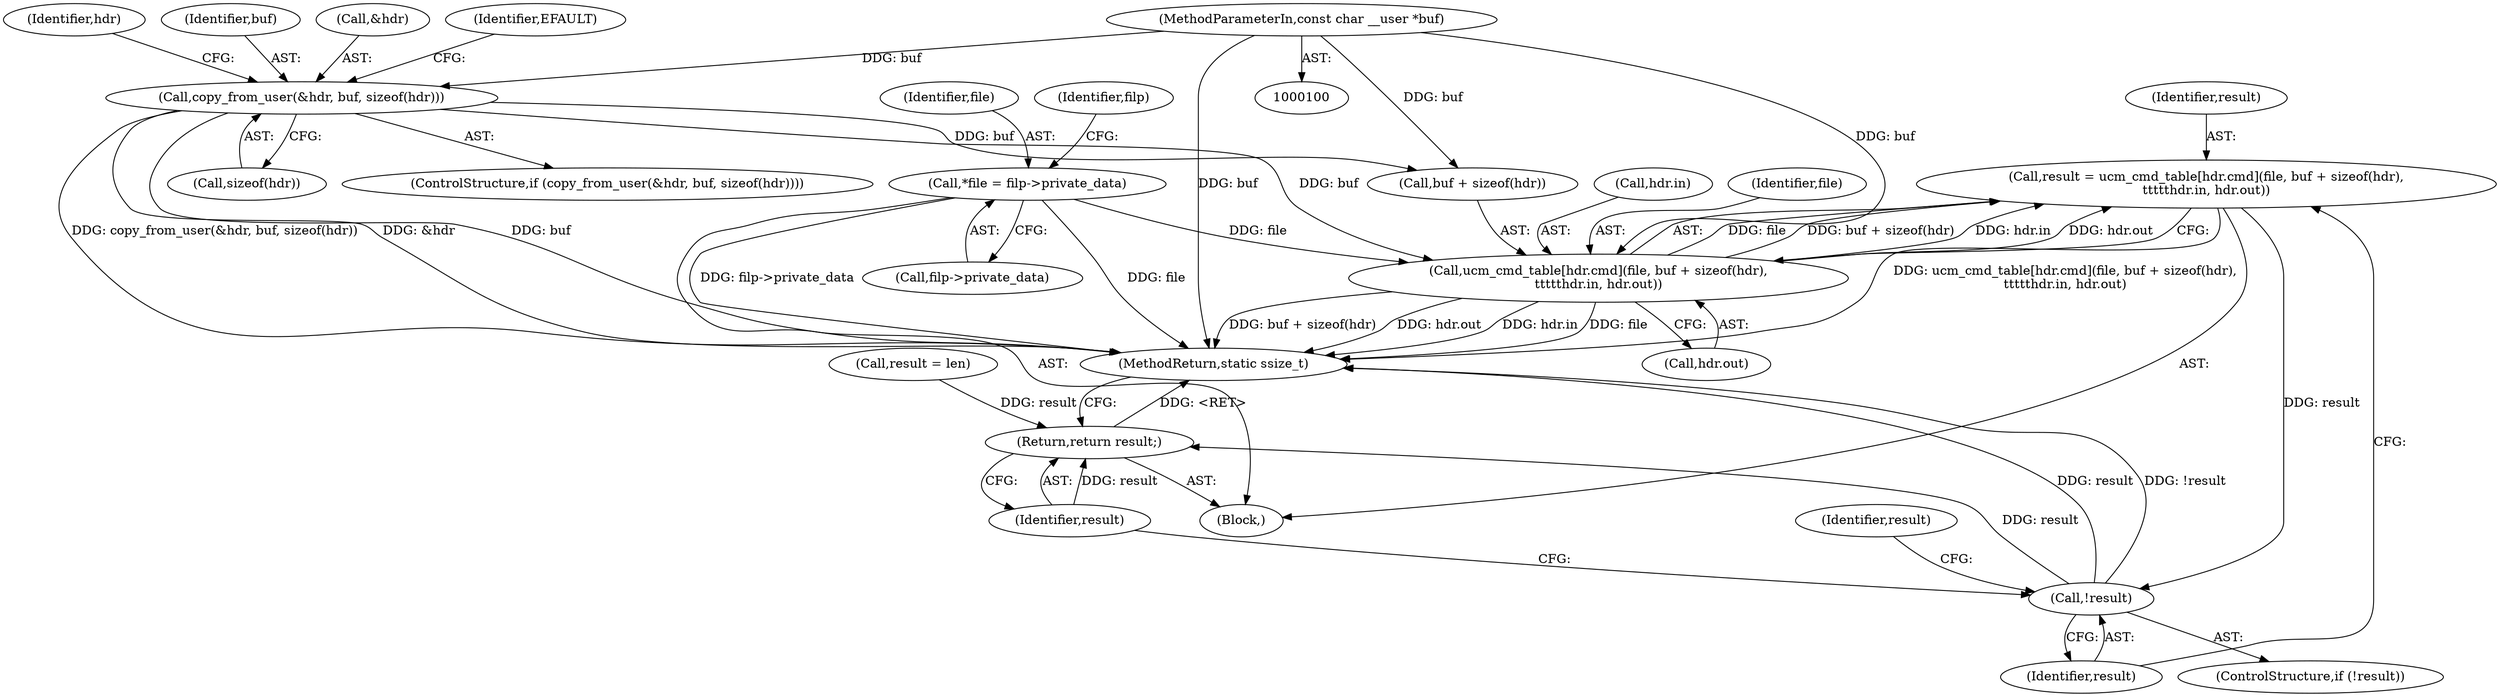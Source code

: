 digraph "0_linux_e6bd18f57aad1a2d1ef40e646d03ed0f2515c9e3@integer" {
"1000162" [label="(Call,result = ucm_cmd_table[hdr.cmd](file, buf + sizeof(hdr),\n\t\t\t\t\thdr.in, hdr.out))"];
"1000164" [label="(Call,ucm_cmd_table[hdr.cmd](file, buf + sizeof(hdr),\n\t\t\t\t\thdr.in, hdr.out))"];
"1000107" [label="(Call,*file = filp->private_data)"];
"1000131" [label="(Call,copy_from_user(&hdr, buf, sizeof(hdr)))"];
"1000102" [label="(MethodParameterIn,const char __user *buf)"];
"1000177" [label="(Call,!result)"];
"1000182" [label="(Return,return result;)"];
"1000139" [label="(Identifier,EFAULT)"];
"1000166" [label="(Call,buf + sizeof(hdr))"];
"1000182" [label="(Return,return result;)"];
"1000177" [label="(Call,!result)"];
"1000130" [label="(ControlStructure,if (copy_from_user(&hdr, buf, sizeof(hdr))))"];
"1000143" [label="(Identifier,hdr)"];
"1000180" [label="(Identifier,result)"];
"1000109" [label="(Call,filp->private_data)"];
"1000165" [label="(Identifier,file)"];
"1000184" [label="(MethodReturn,static ssize_t)"];
"1000164" [label="(Call,ucm_cmd_table[hdr.cmd](file, buf + sizeof(hdr),\n\t\t\t\t\thdr.in, hdr.out))"];
"1000118" [label="(Identifier,filp)"];
"1000135" [label="(Call,sizeof(hdr))"];
"1000108" [label="(Identifier,file)"];
"1000183" [label="(Identifier,result)"];
"1000178" [label="(Identifier,result)"];
"1000131" [label="(Call,copy_from_user(&hdr, buf, sizeof(hdr)))"];
"1000107" [label="(Call,*file = filp->private_data)"];
"1000162" [label="(Call,result = ucm_cmd_table[hdr.cmd](file, buf + sizeof(hdr),\n\t\t\t\t\thdr.in, hdr.out))"];
"1000163" [label="(Identifier,result)"];
"1000102" [label="(MethodParameterIn,const char __user *buf)"];
"1000179" [label="(Call,result = len)"];
"1000176" [label="(ControlStructure,if (!result))"];
"1000134" [label="(Identifier,buf)"];
"1000170" [label="(Call,hdr.in)"];
"1000132" [label="(Call,&hdr)"];
"1000173" [label="(Call,hdr.out)"];
"1000105" [label="(Block,)"];
"1000162" -> "1000105"  [label="AST: "];
"1000162" -> "1000164"  [label="CFG: "];
"1000163" -> "1000162"  [label="AST: "];
"1000164" -> "1000162"  [label="AST: "];
"1000178" -> "1000162"  [label="CFG: "];
"1000162" -> "1000184"  [label="DDG: ucm_cmd_table[hdr.cmd](file, buf + sizeof(hdr),\n\t\t\t\t\thdr.in, hdr.out)"];
"1000164" -> "1000162"  [label="DDG: file"];
"1000164" -> "1000162"  [label="DDG: buf + sizeof(hdr)"];
"1000164" -> "1000162"  [label="DDG: hdr.in"];
"1000164" -> "1000162"  [label="DDG: hdr.out"];
"1000162" -> "1000177"  [label="DDG: result"];
"1000164" -> "1000173"  [label="CFG: "];
"1000165" -> "1000164"  [label="AST: "];
"1000166" -> "1000164"  [label="AST: "];
"1000170" -> "1000164"  [label="AST: "];
"1000173" -> "1000164"  [label="AST: "];
"1000164" -> "1000184"  [label="DDG: buf + sizeof(hdr)"];
"1000164" -> "1000184"  [label="DDG: hdr.out"];
"1000164" -> "1000184"  [label="DDG: hdr.in"];
"1000164" -> "1000184"  [label="DDG: file"];
"1000107" -> "1000164"  [label="DDG: file"];
"1000131" -> "1000164"  [label="DDG: buf"];
"1000102" -> "1000164"  [label="DDG: buf"];
"1000107" -> "1000105"  [label="AST: "];
"1000107" -> "1000109"  [label="CFG: "];
"1000108" -> "1000107"  [label="AST: "];
"1000109" -> "1000107"  [label="AST: "];
"1000118" -> "1000107"  [label="CFG: "];
"1000107" -> "1000184"  [label="DDG: file"];
"1000107" -> "1000184"  [label="DDG: filp->private_data"];
"1000131" -> "1000130"  [label="AST: "];
"1000131" -> "1000135"  [label="CFG: "];
"1000132" -> "1000131"  [label="AST: "];
"1000134" -> "1000131"  [label="AST: "];
"1000135" -> "1000131"  [label="AST: "];
"1000139" -> "1000131"  [label="CFG: "];
"1000143" -> "1000131"  [label="CFG: "];
"1000131" -> "1000184"  [label="DDG: &hdr"];
"1000131" -> "1000184"  [label="DDG: buf"];
"1000131" -> "1000184"  [label="DDG: copy_from_user(&hdr, buf, sizeof(hdr))"];
"1000102" -> "1000131"  [label="DDG: buf"];
"1000131" -> "1000166"  [label="DDG: buf"];
"1000102" -> "1000100"  [label="AST: "];
"1000102" -> "1000184"  [label="DDG: buf"];
"1000102" -> "1000166"  [label="DDG: buf"];
"1000177" -> "1000176"  [label="AST: "];
"1000177" -> "1000178"  [label="CFG: "];
"1000178" -> "1000177"  [label="AST: "];
"1000180" -> "1000177"  [label="CFG: "];
"1000183" -> "1000177"  [label="CFG: "];
"1000177" -> "1000184"  [label="DDG: result"];
"1000177" -> "1000184"  [label="DDG: !result"];
"1000177" -> "1000182"  [label="DDG: result"];
"1000182" -> "1000105"  [label="AST: "];
"1000182" -> "1000183"  [label="CFG: "];
"1000183" -> "1000182"  [label="AST: "];
"1000184" -> "1000182"  [label="CFG: "];
"1000182" -> "1000184"  [label="DDG: <RET>"];
"1000183" -> "1000182"  [label="DDG: result"];
"1000179" -> "1000182"  [label="DDG: result"];
}
